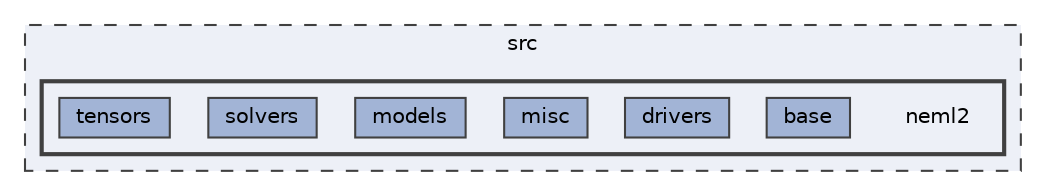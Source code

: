 digraph "/home/runner/work/neml2/neml2/src/neml2"
{
 // LATEX_PDF_SIZE
  bgcolor="transparent";
  edge [fontname=Helvetica,fontsize=10,labelfontname=Helvetica,labelfontsize=10];
  node [fontname=Helvetica,fontsize=10,shape=box,height=0.2,width=0.4];
  compound=true
  subgraph clusterdir_68267d1309a1af8e8297ef4c3efbcdba {
    graph [ bgcolor="#edf0f7", pencolor="grey25", label="src", fontname=Helvetica,fontsize=10 style="filled,dashed", URL="dir_68267d1309a1af8e8297ef4c3efbcdba.html",tooltip=""]
  subgraph clusterdir_6d48083b72cd5d90014d8e4fc784df2c {
    graph [ bgcolor="#edf0f7", pencolor="grey25", label="", fontname=Helvetica,fontsize=10 style="filled,bold", URL="dir_6d48083b72cd5d90014d8e4fc784df2c.html",tooltip=""]
    dir_6d48083b72cd5d90014d8e4fc784df2c [shape=plaintext, label="neml2"];
  dir_ae3bb551bd33367d98d9c31487855664 [label="base", fillcolor="#a2b4d6", color="grey25", style="filled", URL="dir_ae3bb551bd33367d98d9c31487855664.html",tooltip=""];
  dir_e3d9d6f5aea32d5e32c401bb20413150 [label="drivers", fillcolor="#a2b4d6", color="grey25", style="filled", URL="dir_e3d9d6f5aea32d5e32c401bb20413150.html",tooltip=""];
  dir_9ceba63b616ecafde8693816e61141c0 [label="misc", fillcolor="#a2b4d6", color="grey25", style="filled", URL="dir_9ceba63b616ecafde8693816e61141c0.html",tooltip=""];
  dir_f3c3ad552bccaccb7ee4fd8aa01b351d [label="models", fillcolor="#a2b4d6", color="grey25", style="filled", URL="dir_f3c3ad552bccaccb7ee4fd8aa01b351d.html",tooltip=""];
  dir_b27f67d540dc8fc885afa09d7b8bf9a1 [label="solvers", fillcolor="#a2b4d6", color="grey25", style="filled", URL="dir_b27f67d540dc8fc885afa09d7b8bf9a1.html",tooltip=""];
  dir_890587a2ef81acaf2dddaa5235700d6b [label="tensors", fillcolor="#a2b4d6", color="grey25", style="filled", URL="dir_890587a2ef81acaf2dddaa5235700d6b.html",tooltip=""];
  }
  }
}
